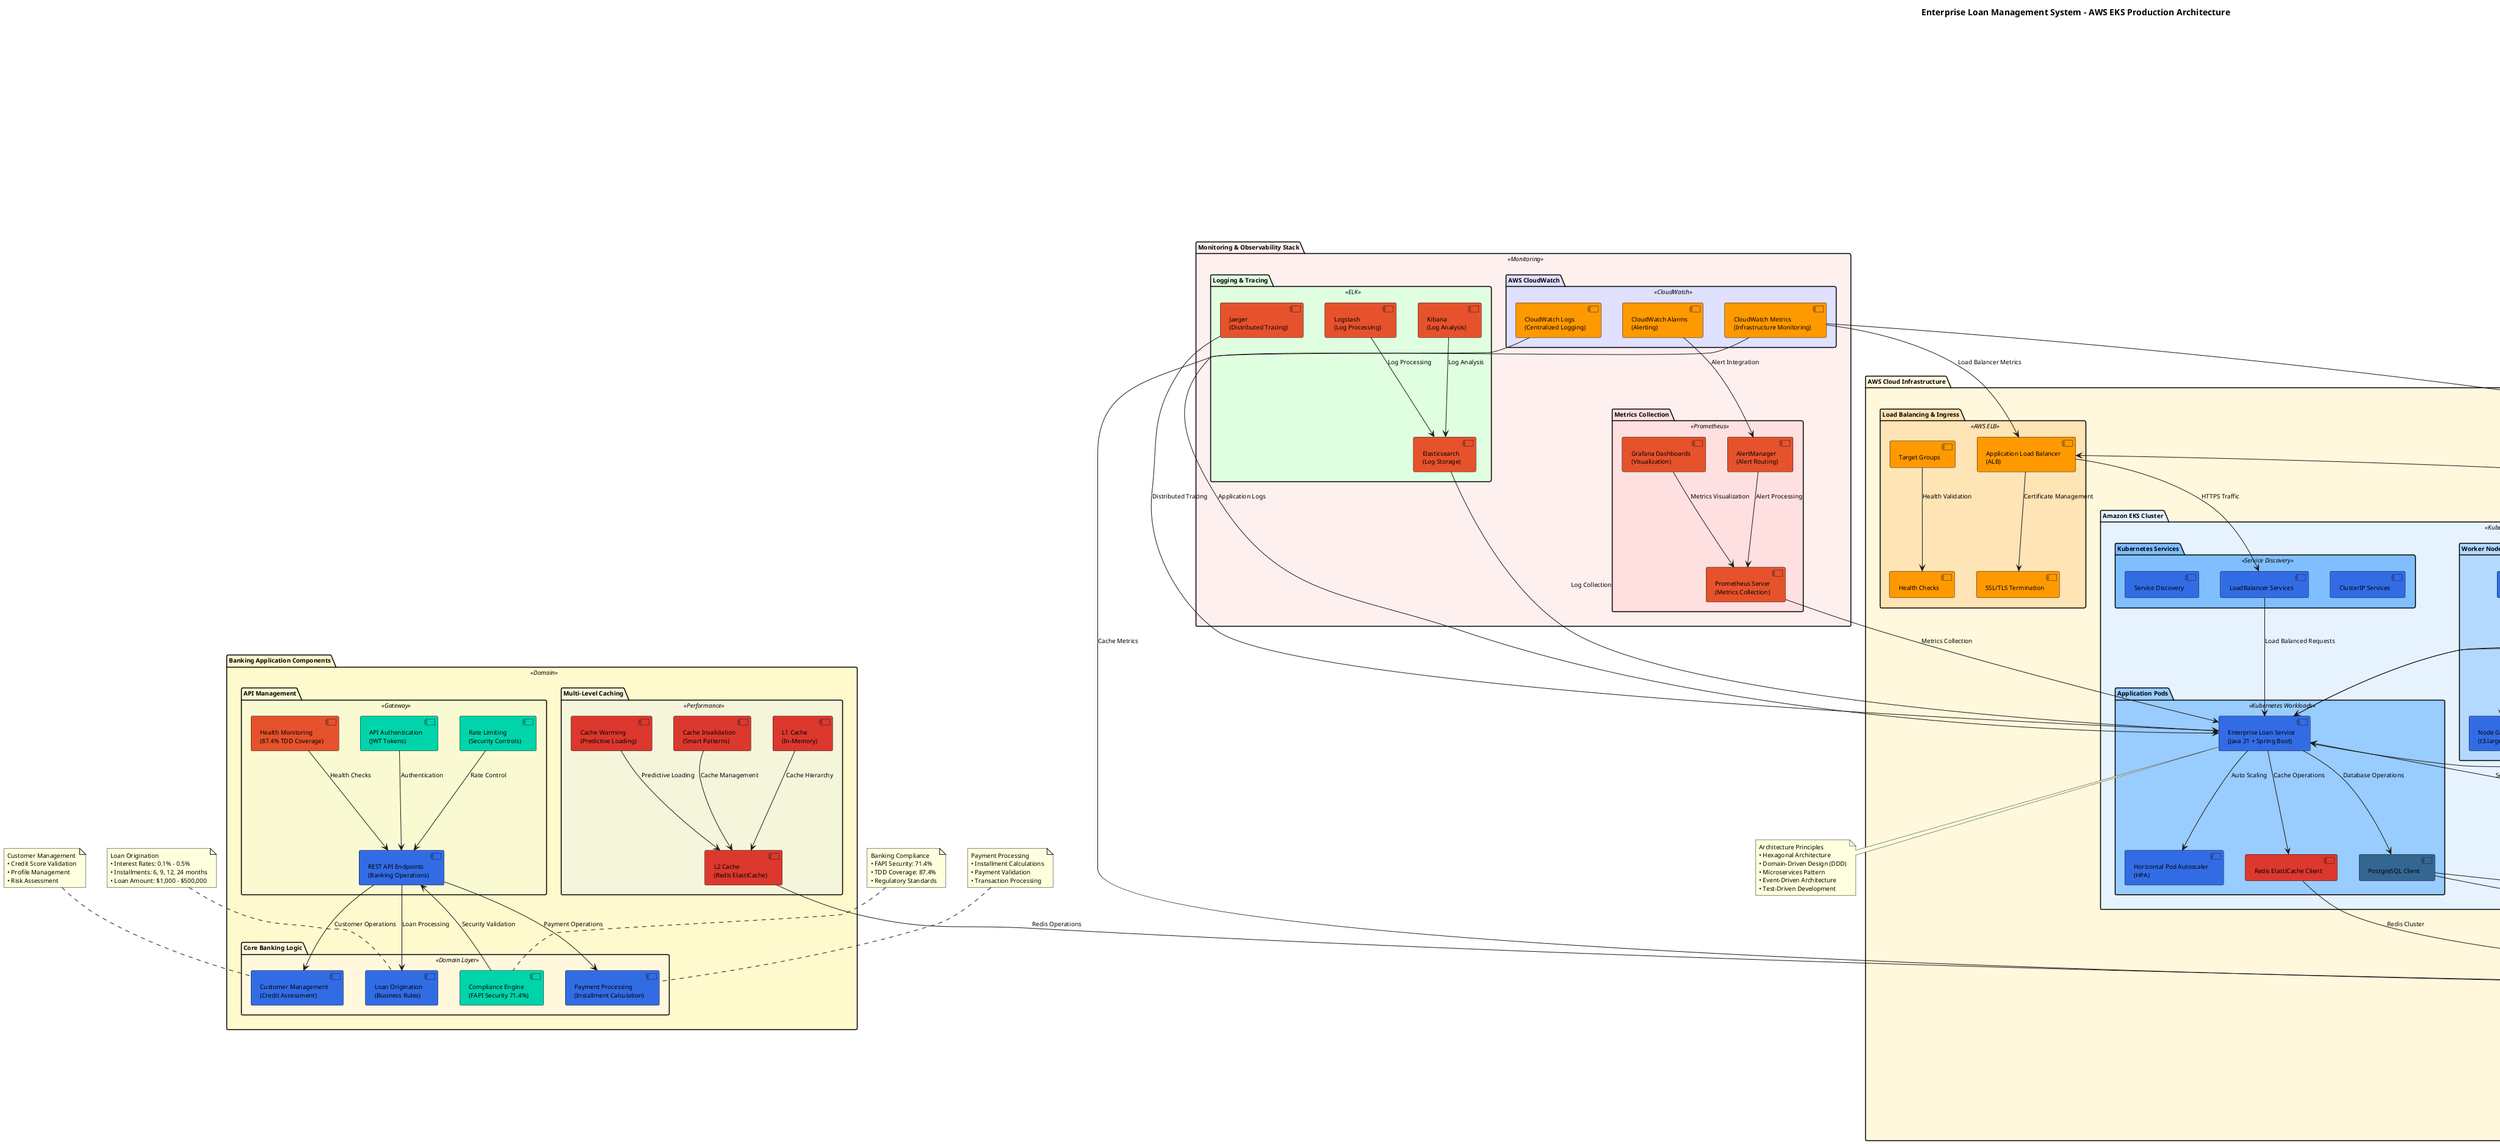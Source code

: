 @startuml AWS EKS Enterprise Loan Management System Architecture

!define AWS_COLOR #FF9900
!define KUBERNETES_COLOR #326CE5
!define REDIS_COLOR #DC382D
!define POSTGRES_COLOR #336791
!define MONITORING_COLOR #E6522C
!define SECURITY_COLOR #00D4AA

skinparam backgroundColor #FFFFFF
skinparam defaultFontName Arial
skinparam defaultFontSize 10

title Enterprise Loan Management System - AWS EKS Production Architecture

!define TITLE_SIZE 14
!define HEADER_SIZE 12
!define CONTENT_SIZE 10

' AWS Cloud Infrastructure
package "AWS Cloud Infrastructure" <<AWS>> #FFF8DC {
    
    ' Load Balancer Layer
    package "Load Balancing & Ingress" <<AWS ELB>> #FFE4B5 {
        component [Application Load Balancer\n(ALB)] as ALB AWS_COLOR
        component [Target Groups] as TargetGroups AWS_COLOR
        component [SSL/TLS Termination] as SSL AWS_COLOR
        component [Health Checks] as HealthChecks AWS_COLOR
    }
    
    ' EKS Cluster
    package "Amazon EKS Cluster" <<Kubernetes>> #E6F3FF {
        
        ' Control Plane
        package "EKS Control Plane" <<Managed>> #CCE5FF {
            component [Kubernetes API Server] as APIServer KUBERNETES_COLOR
            component [etcd] as ETCD KUBERNETES_COLOR
            component [Controller Manager] as ControllerManager KUBERNETES_COLOR
            component [Scheduler] as Scheduler KUBERNETES_COLOR
        }
        
        ' Worker Nodes
        package "Worker Nodes (Auto Scaling)" <<EC2>> #B3D9FF {
            component [Node Group 1\n(t3.medium)] as NodeGroup1 KUBERNETES_COLOR
            component [Node Group 2\n(t3.large)] as NodeGroup2 KUBERNETES_COLOR
            component [Cluster Autoscaler] as ClusterAutoscaler KUBERNETES_COLOR
        }
        
        ' Application Pods
        package "Application Pods" <<Kubernetes Workloads>> #99CCFF {
            component [Enterprise Loan Service\n(Java 21 + Spring Boot)] as LoanService KUBERNETES_COLOR
            component [Horizontal Pod Autoscaler\n(HPA)] as HPA KUBERNETES_COLOR
            component [Redis ElastiCache Client] as RedisClient REDIS_COLOR
            component [PostgreSQL Client] as PostgresClient POSTGRES_COLOR
        }
        
        ' Kubernetes Services
        package "Kubernetes Services" <<Service Discovery>> #80BFFF {
            component [ClusterIP Services] as ClusterIP KUBERNETES_COLOR
            component [LoadBalancer Services] as LoadBalancer KUBERNETES_COLOR
            component [Service Discovery] as ServiceDiscovery KUBERNETES_COLOR
        }
    }
    
    ' AWS Managed Services
    package "AWS Managed Services" <<Managed>> #F0F8FF {
        
        ' Database Services
        package "Database Layer" <<RDS>> #E6F2FF {
            database [Amazon RDS PostgreSQL\n(Multi-AZ)\nProduction Database] as RDS POSTGRES_COLOR
            database [RDS Read Replicas\n(Performance Scaling)] as ReadReplicas POSTGRES_COLOR
            component [Automated Backups\n(Point-in-time Recovery)] as Backups POSTGRES_COLOR
        }
        
        ' Cache Layer
        package "Cache Layer" <<ElastiCache>> #FFE6E6 {
            component [Redis ElastiCache Cluster\n(6.1GB Memory Pool)] as ElastiCache REDIS_COLOR
            component [Multi-AZ Replication\n(High Availability)] as RedisHA REDIS_COLOR
            component [Cache Performance\n(2.5ms Response Time)] as CachePerf REDIS_COLOR
        }
        
        ' Message Queue
        package "Message Streaming" <<MSK>> #E6FFE6 {
            queue [Amazon MSK\n(Managed Kafka)] as MSK AWS_COLOR
            component [Kafka Topics\n(Loan, Payment, Audit)] as KafkaTopics AWS_COLOR
            component [Stream Processing] as StreamProcessing AWS_COLOR
        }
        
        ' Security Services
        package "Security & Identity" <<IAM>> #FFE6CC {
            component [IAM Roles\n(Service Accounts)] as IAM SECURITY_COLOR
            component [AWS Secrets Manager\n(API Keys & Credentials)] as SecretsManager SECURITY_COLOR
            component [Security Groups\n(Network ACLs)] as SecurityGroups SECURITY_COLOR
        }
    }
}

' Monitoring and Observability
package "Monitoring & Observability Stack" <<Monitoring>> #FFF0F0 {
    
    ' Prometheus Stack
    package "Metrics Collection" <<Prometheus>> #FFE0E0 {
        component [Prometheus Server\n(Metrics Collection)] as Prometheus MONITORING_COLOR
        component [Grafana Dashboards\n(Visualization)] as Grafana MONITORING_COLOR
        component [AlertManager\n(Alert Routing)] as AlertManager MONITORING_COLOR
    }
    
    ' Logging Stack
    package "Logging & Tracing" <<ELK>> #E0FFE0 {
        component [Elasticsearch\n(Log Storage)] as Elasticsearch MONITORING_COLOR
        component [Logstash\n(Log Processing)] as Logstash MONITORING_COLOR
        component [Kibana\n(Log Analysis)] as Kibana MONITORING_COLOR
        component [Jaeger\n(Distributed Tracing)] as Jaeger MONITORING_COLOR
    }
    
    ' AWS Native Monitoring
    package "AWS CloudWatch" <<CloudWatch>> #E0E0FF {
        component [CloudWatch Metrics\n(Infrastructure Monitoring)] as CloudWatchMetrics AWS_COLOR
        component [CloudWatch Logs\n(Centralized Logging)] as CloudWatchLogs AWS_COLOR
        component [CloudWatch Alarms\n(Alerting)] as CloudWatchAlarms AWS_COLOR
    }
}

' CI/CD Pipeline
package "CI/CD & GitOps" <<DevOps>> #F0FFF0 {
    
    ' Source Control & CI
    package "Continuous Integration" <<GitHub Actions>> #E6FFE6 {
        component [GitHub Repository\n(Source Code)] as GitHub SECURITY_COLOR
        component [GitHub Actions\n(CI Pipeline)] as GitHubActions SECURITY_COLOR
        component [Docker Registry\n(Container Images)] as DockerRegistry SECURITY_COLOR
        component [Security Scanning\n(Vulnerability Assessment)] as SecurityScanning SECURITY_COLOR
    }
    
    ' GitOps Deployment
    package "Continuous Deployment" <<ArgoCD>> #CCFFCC {
        component [ArgoCD\n(GitOps Controller)] as ArgoCD KUBERNETES_COLOR
        component [Helm Charts\n(Application Packaging)] as HelmCharts KUBERNETES_COLOR
        component [Configuration Management\n(Environment Variables)] as ConfigManagement KUBERNETES_COLOR
        component [Rollback Management\n(Blue-Green Deployment)] as RollbackManagement KUBERNETES_COLOR
    }
}

' Banking Application Layer
package "Banking Application Components" <<Domain>> #FFFACD {
    
    ' Core Banking Services
    package "Core Banking Logic" <<Domain Layer>> #FFF8DC {
        component [Customer Management\n(Credit Assessment)] as CustomerMgmt KUBERNETES_COLOR
        component [Loan Origination\n(Business Rules)] as LoanOrigination KUBERNETES_COLOR
        component [Payment Processing\n(Installment Calculation)] as PaymentProcessing KUBERNETES_COLOR
        component [Compliance Engine\n(FAPI Security 71.4%)] as ComplianceEngine SECURITY_COLOR
    }
    
    ' Caching Strategy
    package "Multi-Level Caching" <<Performance>> #F5F5DC {
        component [L1 Cache\n(In-Memory)] as L1Cache REDIS_COLOR
        component [L2 Cache\n(Redis ElastiCache)] as L2Cache REDIS_COLOR
        component [Cache Invalidation\n(Smart Patterns)] as CacheInvalidation REDIS_COLOR
        component [Cache Warming\n(Predictive Loading)] as CacheWarming REDIS_COLOR
    }
    
    ' API Gateway
    package "API Management" <<Gateway>> #FAFAD2 {
        component [REST API Endpoints\n(Banking Operations)] as RestAPI KUBERNETES_COLOR
        component [Rate Limiting\n(Security Controls)] as RateLimiting SECURITY_COLOR
        component [API Authentication\n(JWT Tokens)] as APIAuth SECURITY_COLOR
        component [Health Monitoring\n(87.4% TDD Coverage)] as HealthMonitoring MONITORING_COLOR
    }
}

' Network Flow and Connections
ALB --> LoadBalancer : HTTPS Traffic
ALB --> SSL : Certificate Management
LoadBalancer --> LoanService : Load Balanced Requests
TargetGroups --> HealthChecks : Health Validation

' EKS Cluster Internal
APIServer --> Scheduler : Pod Scheduling
APIServer --> ControllerManager : Resource Management
APIServer --> ETCD : State Storage
LoanService --> HPA : Auto Scaling
ClusterAutoscaler --> NodeGroup1 : Node Scaling
ClusterAutoscaler --> NodeGroup2 : Node Scaling

' Application Connections
LoanService --> RedisClient : Cache Operations
LoanService --> PostgresClient : Database Operations
RedisClient --> ElastiCache : Redis Cluster
PostgresClient --> RDS : Primary Database
PostgresClient --> ReadReplicas : Read Operations

' Managed Services Integration
RDS --> Backups : Automated Backups
ElastiCache --> RedisHA : Multi-AZ Replication
ElastiCache --> CachePerf : Performance Monitoring
MSK --> KafkaTopics : Event Streaming
MSK --> StreamProcessing : Message Processing

' Security Integration
IAM --> LoanService : Service Account Roles
SecretsManager --> LoanService : API Key Management
SecurityGroups --> ALB : Network Security
SecurityGroups --> RDS : Database Security
SecurityGroups --> ElastiCache : Cache Security

' Monitoring Connections
Prometheus --> LoanService : Metrics Collection
Grafana --> Prometheus : Metrics Visualization
AlertManager --> Prometheus : Alert Processing
Elasticsearch --> LoanService : Log Collection
Logstash --> Elasticsearch : Log Processing
Kibana --> Elasticsearch : Log Analysis
Jaeger --> LoanService : Distributed Tracing

' CloudWatch Integration
CloudWatchMetrics --> ALB : Load Balancer Metrics
CloudWatchMetrics --> RDS : Database Metrics
CloudWatchMetrics --> ElastiCache : Cache Metrics
CloudWatchLogs --> LoanService : Application Logs
CloudWatchAlarms --> AlertManager : Alert Integration

' CI/CD Flow
GitHub --> GitHubActions : Code Push
GitHubActions --> SecurityScanning : Security Validation
GitHubActions --> DockerRegistry : Image Build
DockerRegistry --> ArgoCD : Image Deployment
ArgoCD --> HelmCharts : Application Packaging
HelmCharts --> LoanService : Application Deployment
ConfigManagement --> LoanService : Environment Configuration
RollbackManagement --> ArgoCD : Deployment Management

' Banking Application Flow
RestAPI --> CustomerMgmt : Customer Operations
RestAPI --> LoanOrigination : Loan Processing
RestAPI --> PaymentProcessing : Payment Operations
ComplianceEngine --> RestAPI : Security Validation
APIAuth --> RestAPI : Authentication
RateLimiting --> RestAPI : Rate Control
HealthMonitoring --> RestAPI : Health Checks

' Caching Flow
L1Cache --> L2Cache : Cache Hierarchy
L2Cache --> ElastiCache : Redis Operations
CacheInvalidation --> L2Cache : Cache Management
CacheWarming --> L2Cache : Predictive Loading

' Banking Business Rules
note top of CustomerMgmt : Customer Management\n• Credit Score Validation\n• Profile Management\n• Risk Assessment

note top of LoanOrigination : Loan Origination\n• Interest Rates: 0.1% - 0.5%\n• Installments: 6, 9, 12, 24 months\n• Loan Amount: $1,000 - $500,000

note top of PaymentProcessing : Payment Processing\n• Installment Calculations\n• Payment Validation\n• Transaction Processing

note top of ComplianceEngine : Banking Compliance\n• FAPI Security: 71.4%\n• TDD Coverage: 87.4%\n• Regulatory Standards

' Performance Metrics
note top of ElastiCache : Redis ElastiCache Performance\n• 100% Cache Hit Ratio\n• 2.5ms Response Time\n• 6.1GB Memory Pool\n• Multi-AZ High Availability

note top of RDS : PostgreSQL Performance\n• Multi-AZ Deployment\n• Automated Backups\n• Read Replicas\n• Point-in-time Recovery

' Architecture Principles
note bottom of LoanService : Architecture Principles\n• Hexagonal Architecture\n• Domain-Driven Design (DDD)\n• Microservices Pattern\n• Event-Driven Architecture\n• Test-Driven Development

@enduml